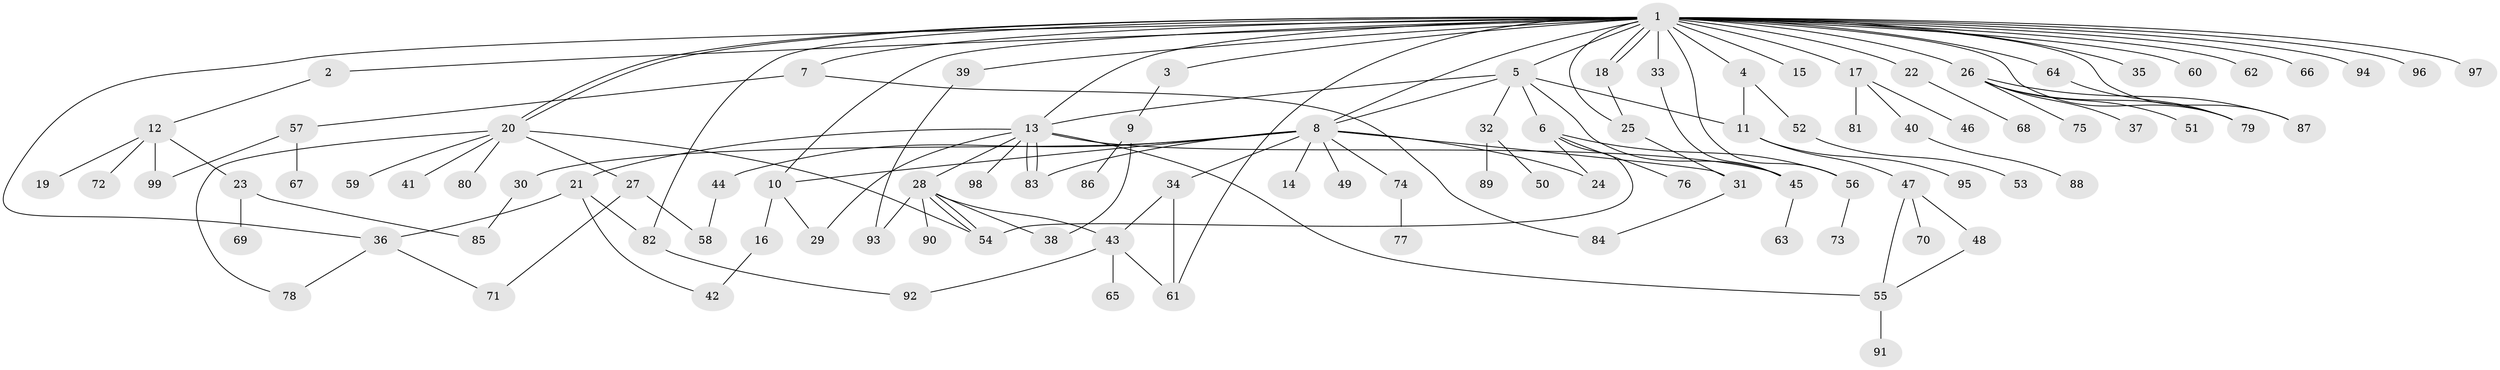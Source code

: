 // coarse degree distribution, {32: 0.013888888888888888, 5: 0.05555555555555555, 8: 0.013888888888888888, 6: 0.013888888888888888, 3: 0.1111111111111111, 11: 0.027777777777777776, 2: 0.2777777777777778, 4: 0.041666666666666664, 1: 0.4166666666666667, 7: 0.027777777777777776}
// Generated by graph-tools (version 1.1) at 2025/23/03/03/25 07:23:51]
// undirected, 99 vertices, 136 edges
graph export_dot {
graph [start="1"]
  node [color=gray90,style=filled];
  1;
  2;
  3;
  4;
  5;
  6;
  7;
  8;
  9;
  10;
  11;
  12;
  13;
  14;
  15;
  16;
  17;
  18;
  19;
  20;
  21;
  22;
  23;
  24;
  25;
  26;
  27;
  28;
  29;
  30;
  31;
  32;
  33;
  34;
  35;
  36;
  37;
  38;
  39;
  40;
  41;
  42;
  43;
  44;
  45;
  46;
  47;
  48;
  49;
  50;
  51;
  52;
  53;
  54;
  55;
  56;
  57;
  58;
  59;
  60;
  61;
  62;
  63;
  64;
  65;
  66;
  67;
  68;
  69;
  70;
  71;
  72;
  73;
  74;
  75;
  76;
  77;
  78;
  79;
  80;
  81;
  82;
  83;
  84;
  85;
  86;
  87;
  88;
  89;
  90;
  91;
  92;
  93;
  94;
  95;
  96;
  97;
  98;
  99;
  1 -- 2;
  1 -- 3;
  1 -- 4;
  1 -- 5;
  1 -- 7;
  1 -- 8;
  1 -- 10;
  1 -- 13;
  1 -- 15;
  1 -- 17;
  1 -- 18;
  1 -- 18;
  1 -- 20;
  1 -- 20;
  1 -- 22;
  1 -- 25;
  1 -- 26;
  1 -- 33;
  1 -- 35;
  1 -- 36;
  1 -- 39;
  1 -- 56;
  1 -- 60;
  1 -- 61;
  1 -- 62;
  1 -- 64;
  1 -- 66;
  1 -- 79;
  1 -- 82;
  1 -- 87;
  1 -- 94;
  1 -- 96;
  1 -- 97;
  2 -- 12;
  3 -- 9;
  4 -- 11;
  4 -- 52;
  5 -- 6;
  5 -- 8;
  5 -- 11;
  5 -- 13;
  5 -- 32;
  5 -- 45;
  6 -- 24;
  6 -- 54;
  6 -- 56;
  6 -- 76;
  7 -- 57;
  7 -- 84;
  8 -- 10;
  8 -- 14;
  8 -- 24;
  8 -- 30;
  8 -- 31;
  8 -- 34;
  8 -- 44;
  8 -- 49;
  8 -- 74;
  8 -- 83;
  9 -- 38;
  9 -- 86;
  10 -- 16;
  10 -- 29;
  11 -- 47;
  11 -- 95;
  12 -- 19;
  12 -- 23;
  12 -- 72;
  12 -- 99;
  13 -- 21;
  13 -- 28;
  13 -- 29;
  13 -- 45;
  13 -- 55;
  13 -- 83;
  13 -- 83;
  13 -- 98;
  16 -- 42;
  17 -- 40;
  17 -- 46;
  17 -- 81;
  18 -- 25;
  20 -- 27;
  20 -- 41;
  20 -- 54;
  20 -- 59;
  20 -- 78;
  20 -- 80;
  21 -- 36;
  21 -- 42;
  21 -- 82;
  22 -- 68;
  23 -- 69;
  23 -- 85;
  25 -- 31;
  26 -- 37;
  26 -- 51;
  26 -- 75;
  26 -- 79;
  26 -- 87;
  27 -- 58;
  27 -- 71;
  28 -- 38;
  28 -- 43;
  28 -- 54;
  28 -- 54;
  28 -- 90;
  28 -- 93;
  30 -- 85;
  31 -- 84;
  32 -- 50;
  32 -- 89;
  33 -- 45;
  34 -- 43;
  34 -- 61;
  36 -- 71;
  36 -- 78;
  39 -- 93;
  40 -- 88;
  43 -- 61;
  43 -- 65;
  43 -- 92;
  44 -- 58;
  45 -- 63;
  47 -- 48;
  47 -- 55;
  47 -- 70;
  48 -- 55;
  52 -- 53;
  55 -- 91;
  56 -- 73;
  57 -- 67;
  57 -- 99;
  64 -- 79;
  74 -- 77;
  82 -- 92;
}
